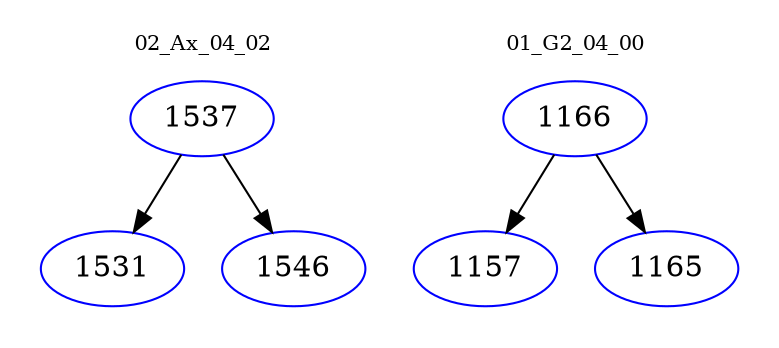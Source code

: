 digraph{
subgraph cluster_0 {
color = white
label = "02_Ax_04_02";
fontsize=10;
T0_1537 [label="1537", color="blue"]
T0_1537 -> T0_1531 [color="black"]
T0_1531 [label="1531", color="blue"]
T0_1537 -> T0_1546 [color="black"]
T0_1546 [label="1546", color="blue"]
}
subgraph cluster_1 {
color = white
label = "01_G2_04_00";
fontsize=10;
T1_1166 [label="1166", color="blue"]
T1_1166 -> T1_1157 [color="black"]
T1_1157 [label="1157", color="blue"]
T1_1166 -> T1_1165 [color="black"]
T1_1165 [label="1165", color="blue"]
}
}
